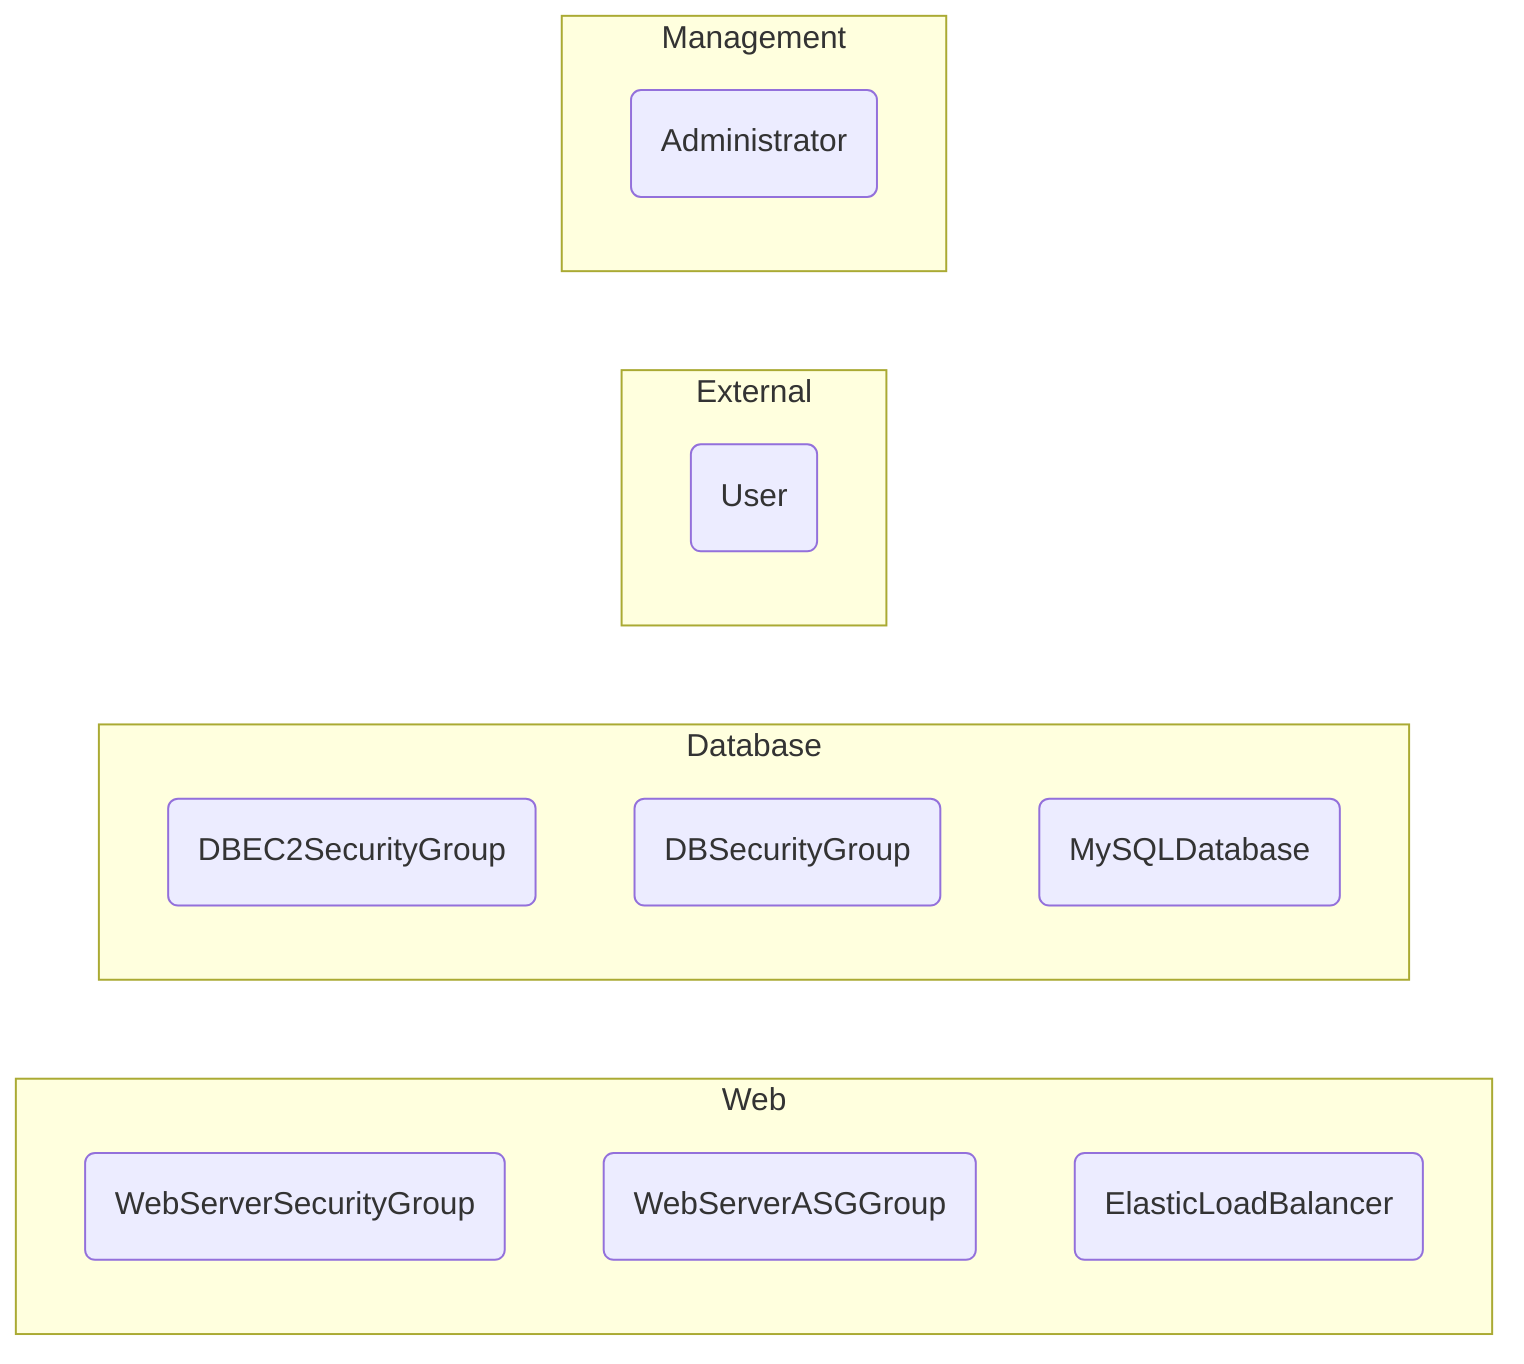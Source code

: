 graph LR
    classDef exposures fill:#e74c3c,stroke:#333,stroke-width:2px;
    classDef mitigations fill:#2ecc71,stroke:#333,stroke-width:2px;
    classDef transfers fill:#9b59b6,stroke:#333,stroke-width:2px;
    classDef acceptances fill:#f39c12,stroke:#333,stroke-width:2px;
    classDef reviews fill:#3498db,stroke:#333,stroke-width:2px;

    subgraph Web
        web_web_sg("WebServerSecurityGroup")
        web_web_group("WebServerASGGroup")
        web_elb("ElasticLoadBalancer")
    end

    subgraph Database
        db_db_ec2_sg("DBEC2SecurityGroup")
        db_db_sg("DBSecurityGroup")
        db_db("MySQLDatabase")
    end

    subgraph External
        external_user("User")
    end

    subgraph Management
        mgmt_admin("Administrator")
    end